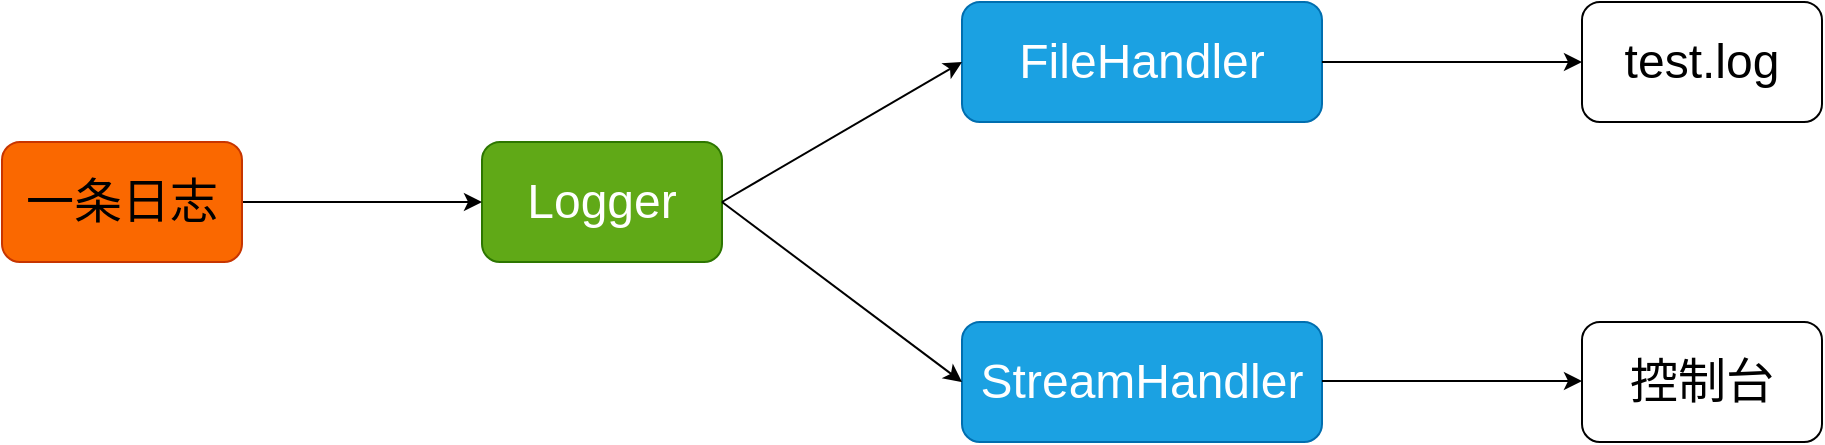 <mxfile version="20.8.16" type="device"><diagram name="第 1 页" id="jQRlXyXx_riGizElWO7Y"><mxGraphModel dx="1876" dy="686" grid="1" gridSize="10" guides="1" tooltips="1" connect="1" arrows="1" fold="1" page="1" pageScale="1" pageWidth="850" pageHeight="1100" math="0" shadow="0"><root><mxCell id="0"/><mxCell id="1" parent="0"/><mxCell id="1DtYwbT3DEuMDkP1BLSv-1" value="&lt;font style=&quot;font-size: 24px;&quot;&gt;Logger&lt;/font&gt;" style="rounded=1;whiteSpace=wrap;html=1;fillColor=#60a917;fontColor=#ffffff;strokeColor=#2D7600;" parent="1" vertex="1"><mxGeometry x="-30" y="320" width="120" height="60" as="geometry"/></mxCell><mxCell id="1DtYwbT3DEuMDkP1BLSv-2" value="&lt;font style=&quot;font-size: 24px;&quot;&gt;FileHandler&lt;/font&gt;" style="rounded=1;whiteSpace=wrap;html=1;fillColor=#1ba1e2;fontColor=#ffffff;strokeColor=#006EAF;" parent="1" vertex="1"><mxGeometry x="210" y="250" width="180" height="60" as="geometry"/></mxCell><mxCell id="1DtYwbT3DEuMDkP1BLSv-3" value="&lt;font style=&quot;font-size: 24px;&quot;&gt;StreamHandler&lt;/font&gt;" style="rounded=1;whiteSpace=wrap;html=1;fillColor=#1ba1e2;fontColor=#ffffff;strokeColor=#006EAF;" parent="1" vertex="1"><mxGeometry x="210" y="410" width="180" height="60" as="geometry"/></mxCell><mxCell id="1DtYwbT3DEuMDkP1BLSv-4" value="" style="endArrow=classic;html=1;rounded=0;fontSize=24;entryX=0;entryY=0.5;entryDx=0;entryDy=0;" parent="1" target="1DtYwbT3DEuMDkP1BLSv-2" edge="1"><mxGeometry width="50" height="50" relative="1" as="geometry"><mxPoint x="90" y="350" as="sourcePoint"/><mxPoint x="140" y="300" as="targetPoint"/></mxGeometry></mxCell><mxCell id="1DtYwbT3DEuMDkP1BLSv-5" value="" style="endArrow=classic;html=1;rounded=0;fontSize=24;entryX=0;entryY=0.5;entryDx=0;entryDy=0;exitX=1;exitY=0.5;exitDx=0;exitDy=0;" parent="1" source="1DtYwbT3DEuMDkP1BLSv-1" edge="1"><mxGeometry width="50" height="50" relative="1" as="geometry"><mxPoint x="90" y="510" as="sourcePoint"/><mxPoint x="210" y="440" as="targetPoint"/></mxGeometry></mxCell><mxCell id="1DtYwbT3DEuMDkP1BLSv-7" value="&lt;font style=&quot;font-size: 24px;&quot;&gt;test.log&lt;/font&gt;" style="rounded=1;whiteSpace=wrap;html=1;" parent="1" vertex="1"><mxGeometry x="520" y="250" width="120" height="60" as="geometry"/></mxCell><mxCell id="1DtYwbT3DEuMDkP1BLSv-8" value="&lt;span style=&quot;font-size: 24px;&quot;&gt;控制台&lt;/span&gt;" style="rounded=1;whiteSpace=wrap;html=1;" parent="1" vertex="1"><mxGeometry x="520" y="410" width="120" height="60" as="geometry"/></mxCell><mxCell id="1DtYwbT3DEuMDkP1BLSv-9" value="" style="endArrow=classic;html=1;rounded=0;fontSize=24;entryX=0;entryY=0.5;entryDx=0;entryDy=0;" parent="1" target="1DtYwbT3DEuMDkP1BLSv-7" edge="1"><mxGeometry width="50" height="50" relative="1" as="geometry"><mxPoint x="390" y="280" as="sourcePoint"/><mxPoint x="510" y="210" as="targetPoint"/></mxGeometry></mxCell><mxCell id="1DtYwbT3DEuMDkP1BLSv-10" value="" style="endArrow=classic;html=1;rounded=0;fontSize=24;entryX=0;entryY=0.5;entryDx=0;entryDy=0;" parent="1" edge="1"><mxGeometry width="50" height="50" relative="1" as="geometry"><mxPoint x="390" y="439.5" as="sourcePoint"/><mxPoint x="520" y="439.5" as="targetPoint"/></mxGeometry></mxCell><mxCell id="1DtYwbT3DEuMDkP1BLSv-11" value="" style="endArrow=classic;html=1;rounded=0;fontSize=24;entryX=0;entryY=0.5;entryDx=0;entryDy=0;" parent="1" edge="1"><mxGeometry width="50" height="50" relative="1" as="geometry"><mxPoint x="-150" y="350" as="sourcePoint"/><mxPoint x="-30" y="350" as="targetPoint"/></mxGeometry></mxCell><mxCell id="1DtYwbT3DEuMDkP1BLSv-12" value="一条日志" style="rounded=1;whiteSpace=wrap;html=1;fontSize=24;fillColor=#fa6800;fontColor=#000000;strokeColor=#C73500;" parent="1" vertex="1"><mxGeometry x="-270" y="320" width="120" height="60" as="geometry"/></mxCell></root></mxGraphModel></diagram></mxfile>